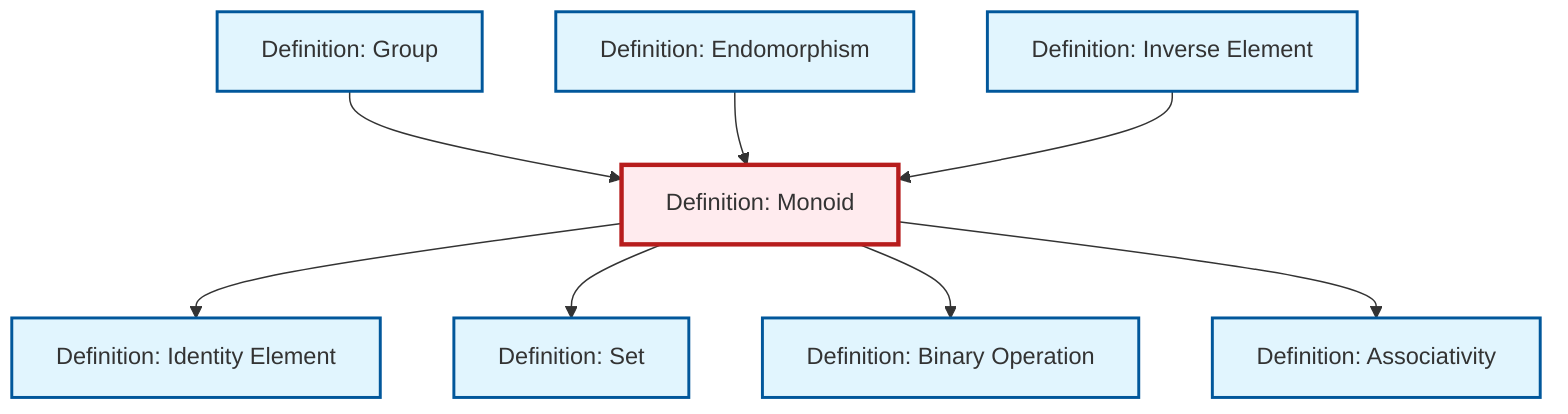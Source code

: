 graph TD
    classDef definition fill:#e1f5fe,stroke:#01579b,stroke-width:2px
    classDef theorem fill:#f3e5f5,stroke:#4a148c,stroke-width:2px
    classDef axiom fill:#fff3e0,stroke:#e65100,stroke-width:2px
    classDef example fill:#e8f5e9,stroke:#1b5e20,stroke-width:2px
    classDef current fill:#ffebee,stroke:#b71c1c,stroke-width:3px
    def-binary-operation["Definition: Binary Operation"]:::definition
    def-identity-element["Definition: Identity Element"]:::definition
    def-set["Definition: Set"]:::definition
    def-inverse-element["Definition: Inverse Element"]:::definition
    def-associativity["Definition: Associativity"]:::definition
    def-group["Definition: Group"]:::definition
    def-monoid["Definition: Monoid"]:::definition
    def-endomorphism["Definition: Endomorphism"]:::definition
    def-monoid --> def-identity-element
    def-group --> def-monoid
    def-endomorphism --> def-monoid
    def-monoid --> def-set
    def-inverse-element --> def-monoid
    def-monoid --> def-binary-operation
    def-monoid --> def-associativity
    class def-monoid current